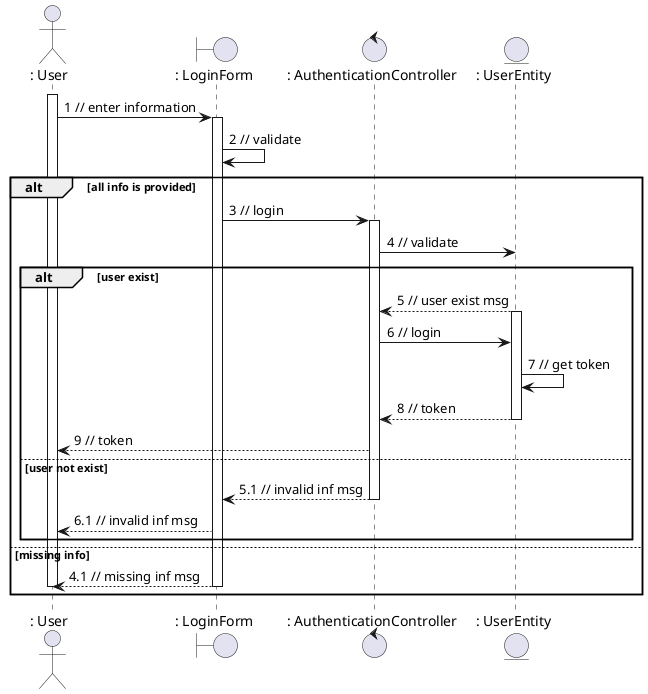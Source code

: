 @startuml
actor ": User"
boundary ": LoginForm"
control ": AuthenticationController"
entity ": UserEntity"
activate ": User"
": User" -> ": LoginForm" : 1 // enter information
activate ": LoginForm"
": LoginForm" -> ": LoginForm" : 2 // validate
alt all info is provided

": LoginForm" -> ": AuthenticationController" : 3 // login
activate ": AuthenticationController"
": AuthenticationController" -> ": UserEntity" : 4 // validate

alt user exist

": UserEntity" --> ": AuthenticationController" : 5 // user exist msg
activate ": UserEntity"
": AuthenticationController" -> ": UserEntity" : 6 // login

": UserEntity" -> ": UserEntity" : 7 // get token
": UserEntity" --> ": AuthenticationController" : 8 // token
deactivate ": UserEntity"
": AuthenticationController" --> ": User" : 9 // token

else user not exist

": AuthenticationController" --> ": LoginForm" : 5.1 // invalid inf msg
deactivate ": AuthenticationController"
": LoginForm" --> ": User" : 6.1 // invalid inf msg

end

else missing info

": LoginForm" --> ": User" : 4.1 // missing inf msg
deactivate ": LoginForm"
deactivate ": User"
end
@enduml